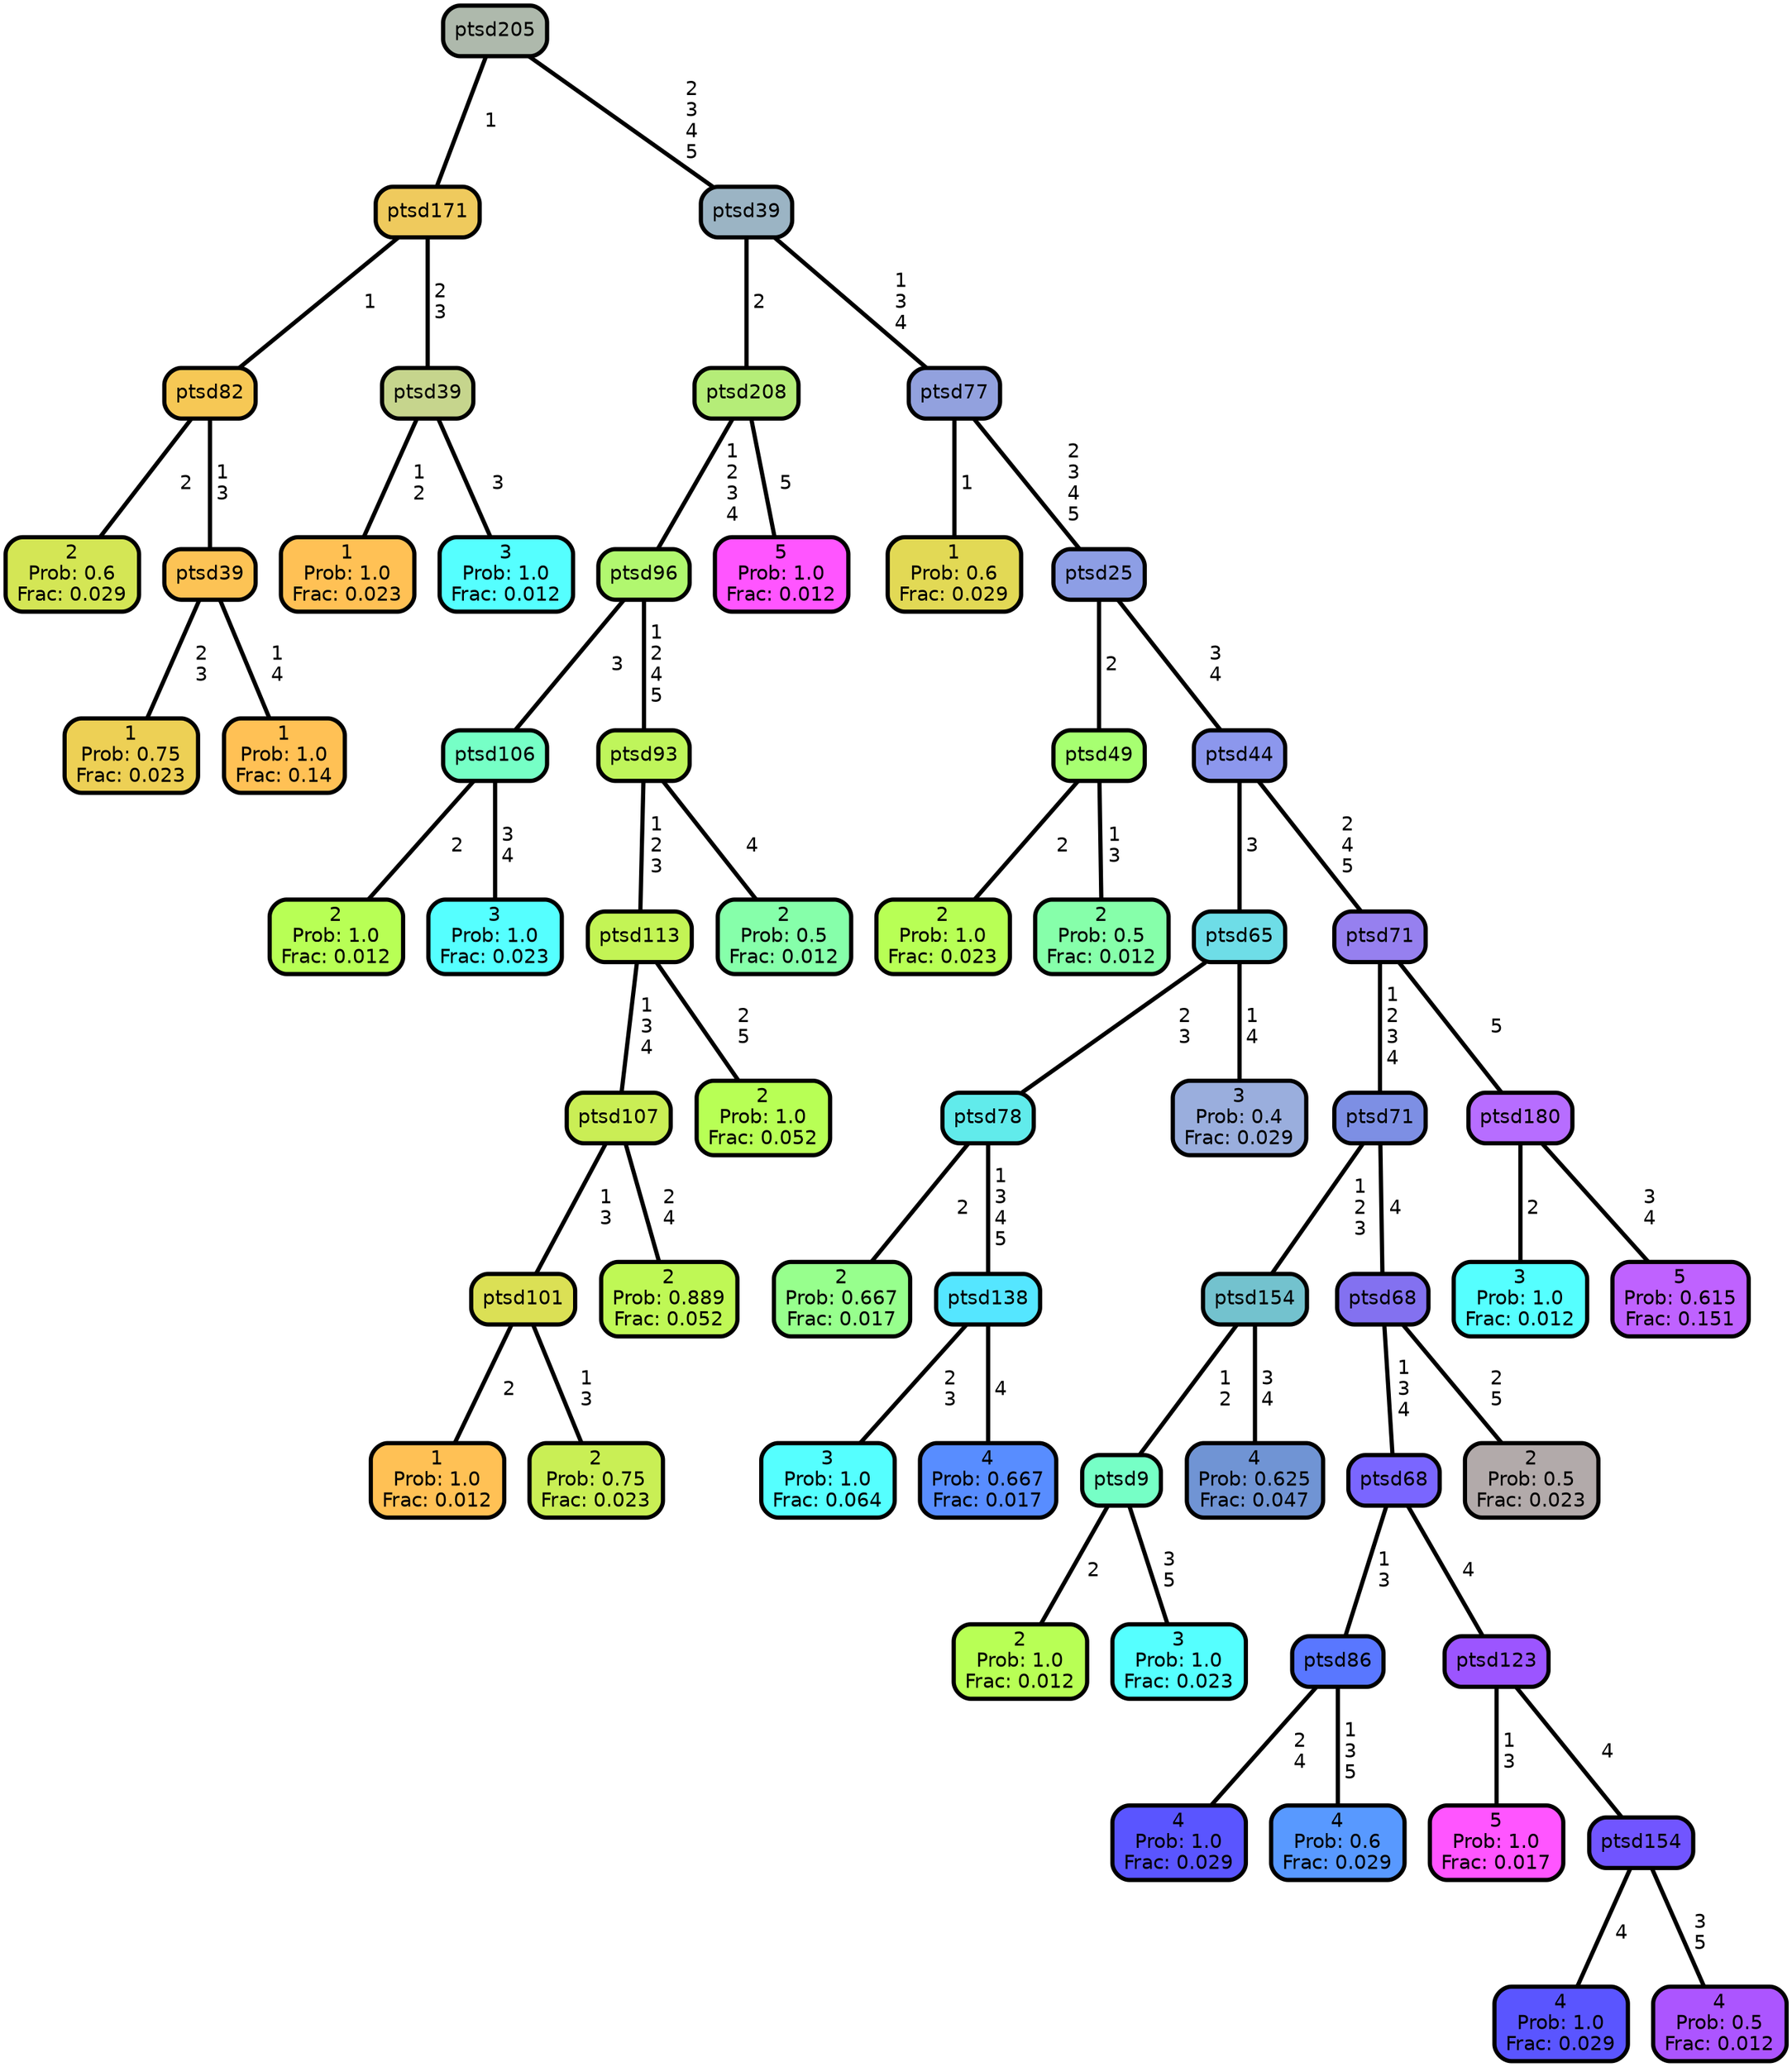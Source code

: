 graph Tree {
node [shape=box, style="filled, rounded",color="black",penwidth="3",fontcolor="black",                 fontname=helvetica] ;
graph [ranksep="0 equally", splines=straight,                 bgcolor=transparent, dpi=200] ;
edge [fontname=helvetica, color=black] ;
0 [label="2
Prob: 0.6
Frac: 0.029", fillcolor="#d4e655"] ;
1 [label="ptsd82", fillcolor="#f6c855"] ;
2 [label="1
Prob: 0.75
Frac: 0.023", fillcolor="#edd055"] ;
3 [label="ptsd39", fillcolor="#fcc355"] ;
4 [label="1
Prob: 1.0
Frac: 0.14", fillcolor="#ffc155"] ;
5 [label="ptsd171", fillcolor="#efca5d"] ;
6 [label="1
Prob: 1.0
Frac: 0.023", fillcolor="#ffc155"] ;
7 [label="ptsd39", fillcolor="#c6d58d"] ;
8 [label="3
Prob: 1.0
Frac: 0.012", fillcolor="#55ffff"] ;
9 [label="ptsd205", fillcolor="#aeb9ac"] ;
10 [label="2
Prob: 1.0
Frac: 0.012", fillcolor="#b8ff55"] ;
11 [label="ptsd106", fillcolor="#76ffc6"] ;
12 [label="3
Prob: 1.0
Frac: 0.023", fillcolor="#55ffff"] ;
13 [label="ptsd96", fillcolor="#b1f76f"] ;
14 [label="1
Prob: 1.0
Frac: 0.012", fillcolor="#ffc155"] ;
15 [label="ptsd101", fillcolor="#dbe055"] ;
16 [label="2
Prob: 0.75
Frac: 0.023", fillcolor="#c9ef55"] ;
17 [label="ptsd107", fillcolor="#caee55"] ;
18 [label="2
Prob: 0.889
Frac: 0.052", fillcolor="#bff855"] ;
19 [label="ptsd113", fillcolor="#c3f455"] ;
20 [label="2
Prob: 1.0
Frac: 0.052", fillcolor="#b8ff55"] ;
21 [label="ptsd93", fillcolor="#bff55b"] ;
22 [label="2
Prob: 0.5
Frac: 0.012", fillcolor="#86ffaa"] ;
23 [label="ptsd208", fillcolor="#b5ed78"] ;
24 [label="5
Prob: 1.0
Frac: 0.012", fillcolor="#ff55ff"] ;
25 [label="ptsd39", fillcolor="#9bb4c4"] ;
26 [label="1
Prob: 0.6
Frac: 0.029", fillcolor="#e2d955"] ;
27 [label="ptsd77", fillcolor="#92a1de"] ;
28 [label="2
Prob: 1.0
Frac: 0.023", fillcolor="#b8ff55"] ;
29 [label="ptsd49", fillcolor="#a7ff71"] ;
30 [label="2
Prob: 0.5
Frac: 0.012", fillcolor="#86ffaa"] ;
31 [label="ptsd25", fillcolor="#8d9ee5"] ;
32 [label="2
Prob: 0.667
Frac: 0.017", fillcolor="#97ff8d"] ;
33 [label="ptsd78", fillcolor="#61ebeb"] ;
34 [label="3
Prob: 1.0
Frac: 0.064", fillcolor="#55ffff"] ;
35 [label="ptsd138", fillcolor="#55e6ff"] ;
36 [label="4
Prob: 0.667
Frac: 0.017", fillcolor="#588dff"] ;
37 [label="ptsd65", fillcolor="#6edde7"] ;
38 [label="3
Prob: 0.4
Frac: 0.029", fillcolor="#9aaedd"] ;
39 [label="ptsd44", fillcolor="#8c97ed"] ;
40 [label="2
Prob: 1.0
Frac: 0.012", fillcolor="#b8ff55"] ;
41 [label="ptsd9", fillcolor="#76ffc6"] ;
42 [label="3
Prob: 1.0
Frac: 0.023", fillcolor="#55ffff"] ;
43 [label="ptsd154", fillcolor="#73c2ce"] ;
44 [label="4
Prob: 0.625
Frac: 0.047", fillcolor="#7094d4"] ;
45 [label="ptsd71", fillcolor="#7d8fe4"] ;
46 [label="4
Prob: 1.0
Frac: 0.029", fillcolor="#5a55ff"] ;
47 [label="ptsd86", fillcolor="#5977ff"] ;
48 [label="4
Prob: 0.6
Frac: 0.029", fillcolor="#5899ff"] ;
49 [label="ptsd68", fillcolor="#7a66ff"] ;
50 [label="5
Prob: 1.0
Frac: 0.017", fillcolor="#ff55ff"] ;
51 [label="ptsd123", fillcolor="#9c55ff"] ;
52 [label="4
Prob: 1.0
Frac: 0.029", fillcolor="#5a55ff"] ;
53 [label="ptsd154", fillcolor="#7155ff"] ;
54 [label="4
Prob: 0.5
Frac: 0.012", fillcolor="#ac55ff"] ;
55 [label="ptsd68", fillcolor="#8371f0"] ;
56 [label="2
Prob: 0.5
Frac: 0.023", fillcolor="#b2aaaa"] ;
57 [label="ptsd71", fillcolor="#9680ef"] ;
58 [label="3
Prob: 1.0
Frac: 0.012", fillcolor="#55ffff"] ;
59 [label="ptsd180", fillcolor="#b76dff"] ;
60 [label="5
Prob: 0.615
Frac: 0.151", fillcolor="#bf62ff"] ;
1 -- 0 [label=" 2",penwidth=3] ;
1 -- 3 [label=" 1\n 3",penwidth=3] ;
3 -- 2 [label=" 2\n 3",penwidth=3] ;
3 -- 4 [label=" 1\n 4",penwidth=3] ;
5 -- 1 [label=" 1",penwidth=3] ;
5 -- 7 [label=" 2\n 3",penwidth=3] ;
7 -- 6 [label=" 1\n 2",penwidth=3] ;
7 -- 8 [label=" 3",penwidth=3] ;
9 -- 5 [label=" 1",penwidth=3] ;
9 -- 25 [label=" 2\n 3\n 4\n 5",penwidth=3] ;
11 -- 10 [label=" 2",penwidth=3] ;
11 -- 12 [label=" 3\n 4",penwidth=3] ;
13 -- 11 [label=" 3",penwidth=3] ;
13 -- 21 [label=" 1\n 2\n 4\n 5",penwidth=3] ;
15 -- 14 [label=" 2",penwidth=3] ;
15 -- 16 [label=" 1\n 3",penwidth=3] ;
17 -- 15 [label=" 1\n 3",penwidth=3] ;
17 -- 18 [label=" 2\n 4",penwidth=3] ;
19 -- 17 [label=" 1\n 3\n 4",penwidth=3] ;
19 -- 20 [label=" 2\n 5",penwidth=3] ;
21 -- 19 [label=" 1\n 2\n 3",penwidth=3] ;
21 -- 22 [label=" 4",penwidth=3] ;
23 -- 13 [label=" 1\n 2\n 3\n 4",penwidth=3] ;
23 -- 24 [label=" 5",penwidth=3] ;
25 -- 23 [label=" 2",penwidth=3] ;
25 -- 27 [label=" 1\n 3\n 4",penwidth=3] ;
27 -- 26 [label=" 1",penwidth=3] ;
27 -- 31 [label=" 2\n 3\n 4\n 5",penwidth=3] ;
29 -- 28 [label=" 2",penwidth=3] ;
29 -- 30 [label=" 1\n 3",penwidth=3] ;
31 -- 29 [label=" 2",penwidth=3] ;
31 -- 39 [label=" 3\n 4",penwidth=3] ;
33 -- 32 [label=" 2",penwidth=3] ;
33 -- 35 [label=" 1\n 3\n 4\n 5",penwidth=3] ;
35 -- 34 [label=" 2\n 3",penwidth=3] ;
35 -- 36 [label=" 4",penwidth=3] ;
37 -- 33 [label=" 2\n 3",penwidth=3] ;
37 -- 38 [label=" 1\n 4",penwidth=3] ;
39 -- 37 [label=" 3",penwidth=3] ;
39 -- 57 [label=" 2\n 4\n 5",penwidth=3] ;
41 -- 40 [label=" 2",penwidth=3] ;
41 -- 42 [label=" 3\n 5",penwidth=3] ;
43 -- 41 [label=" 1\n 2",penwidth=3] ;
43 -- 44 [label=" 3\n 4",penwidth=3] ;
45 -- 43 [label=" 1\n 2\n 3",penwidth=3] ;
45 -- 55 [label=" 4",penwidth=3] ;
47 -- 46 [label=" 2\n 4",penwidth=3] ;
47 -- 48 [label=" 1\n 3\n 5",penwidth=3] ;
49 -- 47 [label=" 1\n 3",penwidth=3] ;
49 -- 51 [label=" 4",penwidth=3] ;
51 -- 50 [label=" 1\n 3",penwidth=3] ;
51 -- 53 [label=" 4",penwidth=3] ;
53 -- 52 [label=" 4",penwidth=3] ;
53 -- 54 [label=" 3\n 5",penwidth=3] ;
55 -- 49 [label=" 1\n 3\n 4",penwidth=3] ;
55 -- 56 [label=" 2\n 5",penwidth=3] ;
57 -- 45 [label=" 1\n 2\n 3\n 4",penwidth=3] ;
57 -- 59 [label=" 5",penwidth=3] ;
59 -- 58 [label=" 2",penwidth=3] ;
59 -- 60 [label=" 3\n 4",penwidth=3] ;
{rank = same;}}